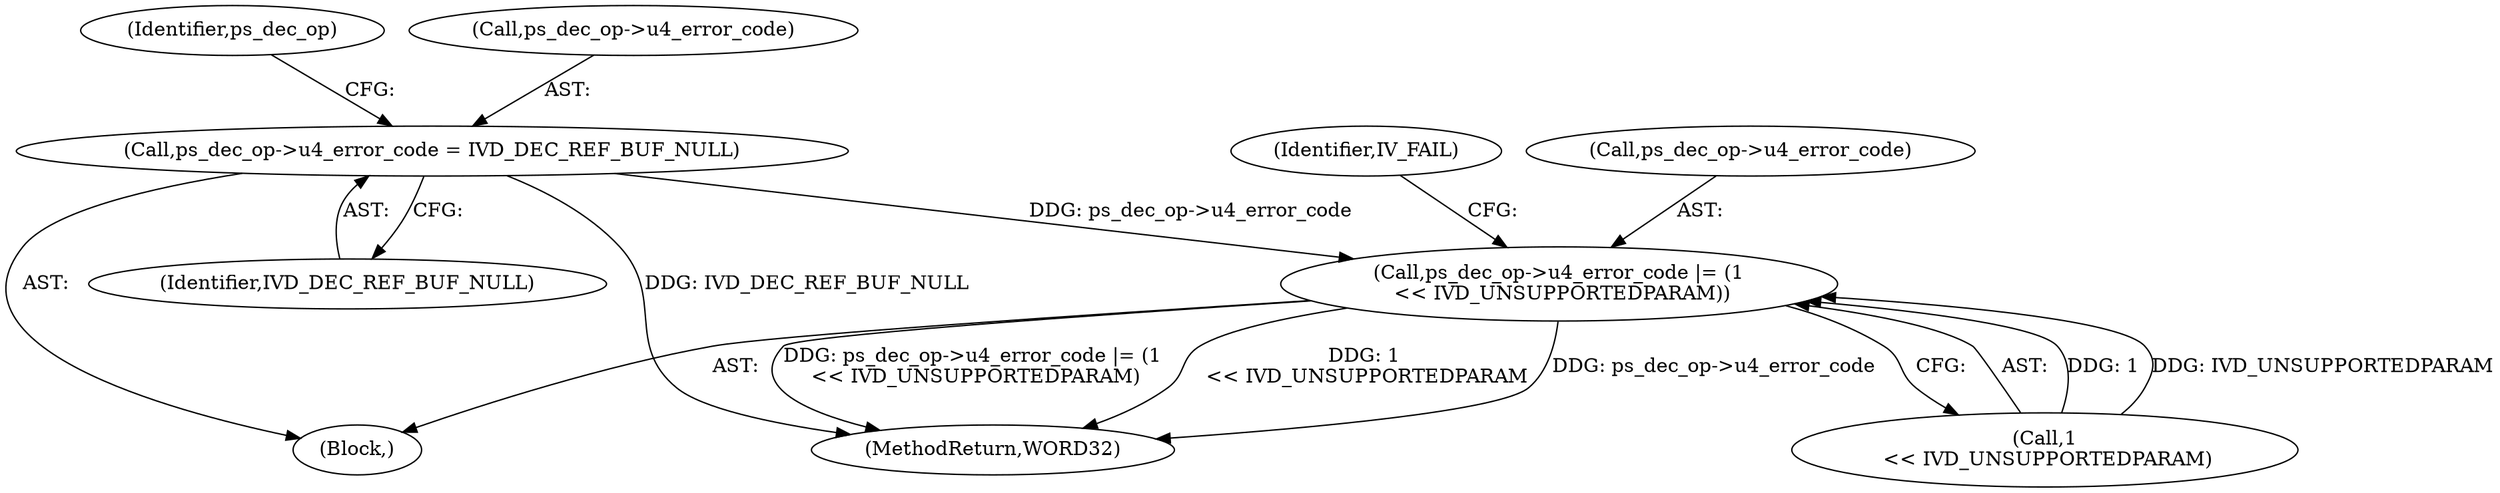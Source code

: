 digraph "0_Android_494561291a503840f385fbcd11d9bc5f4dc502b8@pointer" {
"1000672" [label="(Call,ps_dec_op->u4_error_code = IVD_DEC_REF_BUF_NULL)"];
"1000677" [label="(Call,ps_dec_op->u4_error_code |= (1\n << IVD_UNSUPPORTEDPARAM))"];
"1002185" [label="(MethodReturn,WORD32)"];
"1000679" [label="(Identifier,ps_dec_op)"];
"1000685" [label="(Identifier,IV_FAIL)"];
"1000672" [label="(Call,ps_dec_op->u4_error_code = IVD_DEC_REF_BUF_NULL)"];
"1000681" [label="(Call,1\n << IVD_UNSUPPORTEDPARAM)"];
"1000673" [label="(Call,ps_dec_op->u4_error_code)"];
"1000678" [label="(Call,ps_dec_op->u4_error_code)"];
"1000671" [label="(Block,)"];
"1000677" [label="(Call,ps_dec_op->u4_error_code |= (1\n << IVD_UNSUPPORTEDPARAM))"];
"1000676" [label="(Identifier,IVD_DEC_REF_BUF_NULL)"];
"1000672" -> "1000671"  [label="AST: "];
"1000672" -> "1000676"  [label="CFG: "];
"1000673" -> "1000672"  [label="AST: "];
"1000676" -> "1000672"  [label="AST: "];
"1000679" -> "1000672"  [label="CFG: "];
"1000672" -> "1002185"  [label="DDG: IVD_DEC_REF_BUF_NULL"];
"1000672" -> "1000677"  [label="DDG: ps_dec_op->u4_error_code"];
"1000677" -> "1000671"  [label="AST: "];
"1000677" -> "1000681"  [label="CFG: "];
"1000678" -> "1000677"  [label="AST: "];
"1000681" -> "1000677"  [label="AST: "];
"1000685" -> "1000677"  [label="CFG: "];
"1000677" -> "1002185"  [label="DDG: 1\n << IVD_UNSUPPORTEDPARAM"];
"1000677" -> "1002185"  [label="DDG: ps_dec_op->u4_error_code"];
"1000677" -> "1002185"  [label="DDG: ps_dec_op->u4_error_code |= (1\n << IVD_UNSUPPORTEDPARAM)"];
"1000681" -> "1000677"  [label="DDG: 1"];
"1000681" -> "1000677"  [label="DDG: IVD_UNSUPPORTEDPARAM"];
}
